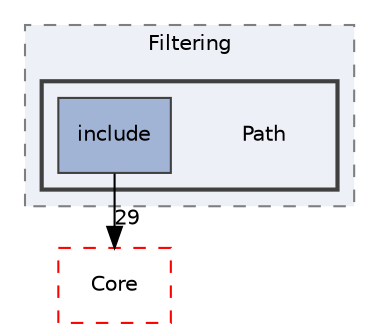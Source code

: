 digraph "Path"
{
 // LATEX_PDF_SIZE
  edge [fontname="Helvetica",fontsize="10",labelfontname="Helvetica",labelfontsize="10"];
  node [fontname="Helvetica",fontsize="10",shape=record];
  compound=true
  subgraph clusterdir_6724b11ef9ad676a0a0c31463bff1d93 {
    graph [ bgcolor="#edf0f7", pencolor="grey50", style="filled,dashed,", label="Filtering", fontname="Helvetica", fontsize="10", URL="dir_6724b11ef9ad676a0a0c31463bff1d93.html"]
  subgraph clusterdir_bf3026d5336705dbeea9d8fc3c2b5166 {
    graph [ bgcolor="#edf0f7", pencolor="grey25", style="filled,bold,", label="", fontname="Helvetica", fontsize="10", URL="dir_bf3026d5336705dbeea9d8fc3c2b5166.html"]
    dir_bf3026d5336705dbeea9d8fc3c2b5166 [shape=plaintext, label="Path"];
  dir_9739c4e977d1a901483be2c14be9f20a [shape=box, label="include", style="filled,", fillcolor="#a2b4d6", color="grey25", URL="dir_9739c4e977d1a901483be2c14be9f20a.html"];
  }
  }
  dir_cac7f9cecb9aa42a0bd05452dddd8a21 [shape=box, label="Core", style="dashed,", fillcolor="#edf0f7", color="red", URL="dir_cac7f9cecb9aa42a0bd05452dddd8a21.html"];
  dir_9739c4e977d1a901483be2c14be9f20a->dir_cac7f9cecb9aa42a0bd05452dddd8a21 [headlabel="29", labeldistance=1.5 headhref="dir_000106_000014.html"];
}

